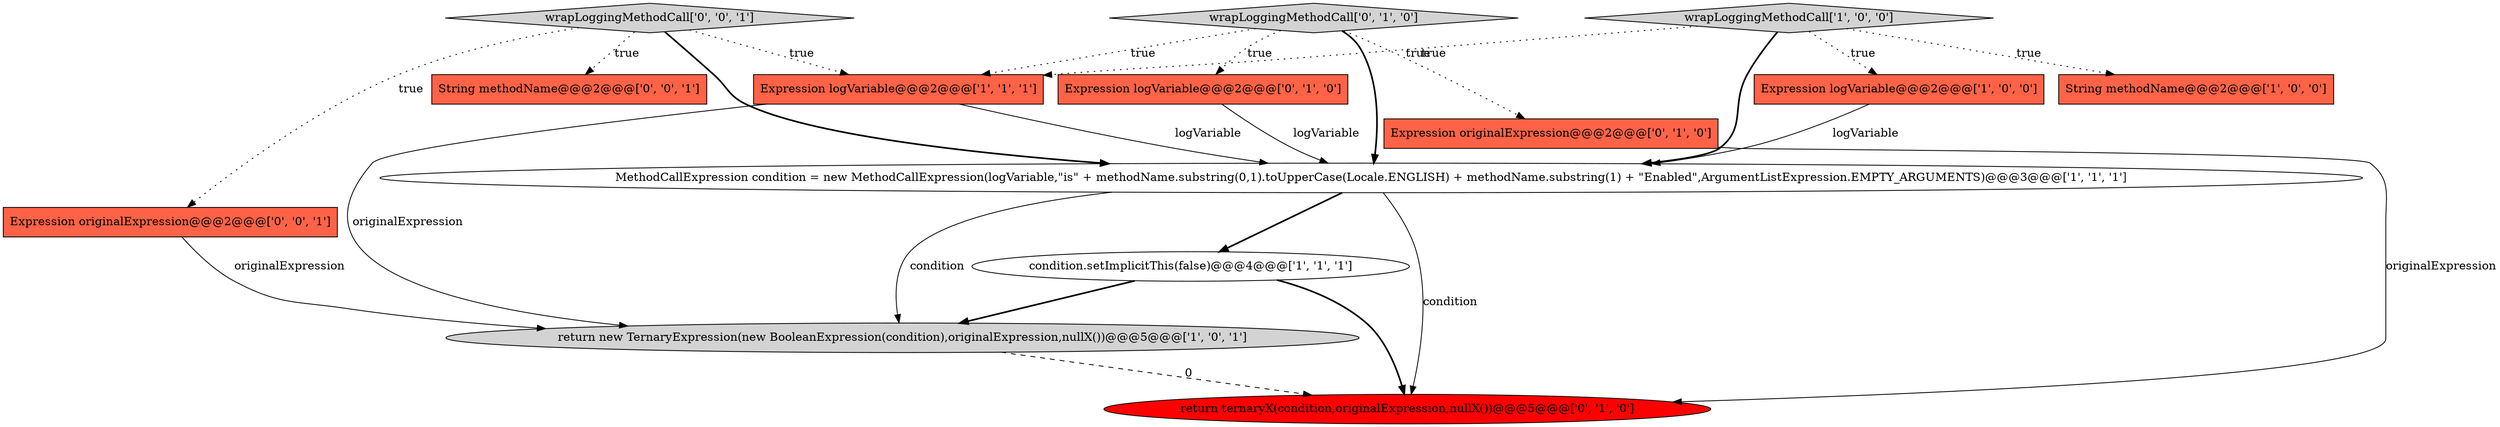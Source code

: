 digraph {
7 [style = filled, label = "Expression originalExpression@@@2@@@['0', '1', '0']", fillcolor = tomato, shape = box image = "AAA0AAABBB2BBB"];
9 [style = filled, label = "Expression logVariable@@@2@@@['0', '1', '0']", fillcolor = tomato, shape = box image = "AAA0AAABBB2BBB"];
13 [style = filled, label = "Expression originalExpression@@@2@@@['0', '0', '1']", fillcolor = tomato, shape = box image = "AAA0AAABBB3BBB"];
10 [style = filled, label = "wrapLoggingMethodCall['0', '1', '0']", fillcolor = lightgray, shape = diamond image = "AAA0AAABBB2BBB"];
12 [style = filled, label = "wrapLoggingMethodCall['0', '0', '1']", fillcolor = lightgray, shape = diamond image = "AAA0AAABBB3BBB"];
0 [style = filled, label = "return new TernaryExpression(new BooleanExpression(condition),originalExpression,nullX())@@@5@@@['1', '0', '1']", fillcolor = lightgray, shape = ellipse image = "AAA0AAABBB1BBB"];
6 [style = filled, label = "MethodCallExpression condition = new MethodCallExpression(logVariable,\"is\" + methodName.substring(0,1).toUpperCase(Locale.ENGLISH) + methodName.substring(1) + \"Enabled\",ArgumentListExpression.EMPTY_ARGUMENTS)@@@3@@@['1', '1', '1']", fillcolor = white, shape = ellipse image = "AAA0AAABBB1BBB"];
11 [style = filled, label = "String methodName@@@2@@@['0', '0', '1']", fillcolor = tomato, shape = box image = "AAA0AAABBB3BBB"];
4 [style = filled, label = "Expression logVariable@@@2@@@['1', '0', '0']", fillcolor = tomato, shape = box image = "AAA0AAABBB1BBB"];
2 [style = filled, label = "wrapLoggingMethodCall['1', '0', '0']", fillcolor = lightgray, shape = diamond image = "AAA0AAABBB1BBB"];
5 [style = filled, label = "Expression logVariable@@@2@@@['1', '1', '1']", fillcolor = tomato, shape = box image = "AAA0AAABBB1BBB"];
3 [style = filled, label = "condition.setImplicitThis(false)@@@4@@@['1', '1', '1']", fillcolor = white, shape = ellipse image = "AAA0AAABBB1BBB"];
1 [style = filled, label = "String methodName@@@2@@@['1', '0', '0']", fillcolor = tomato, shape = box image = "AAA0AAABBB1BBB"];
8 [style = filled, label = "return ternaryX(condition,originalExpression,nullX())@@@5@@@['0', '1', '0']", fillcolor = red, shape = ellipse image = "AAA1AAABBB2BBB"];
6->3 [style = bold, label=""];
5->6 [style = solid, label="logVariable"];
4->6 [style = solid, label="logVariable"];
2->6 [style = bold, label=""];
6->0 [style = solid, label="condition"];
13->0 [style = solid, label="originalExpression"];
10->9 [style = dotted, label="true"];
12->6 [style = bold, label=""];
10->5 [style = dotted, label="true"];
10->6 [style = bold, label=""];
3->0 [style = bold, label=""];
12->11 [style = dotted, label="true"];
12->13 [style = dotted, label="true"];
12->5 [style = dotted, label="true"];
2->1 [style = dotted, label="true"];
3->8 [style = bold, label=""];
2->4 [style = dotted, label="true"];
0->8 [style = dashed, label="0"];
2->5 [style = dotted, label="true"];
5->0 [style = solid, label="originalExpression"];
9->6 [style = solid, label="logVariable"];
7->8 [style = solid, label="originalExpression"];
10->7 [style = dotted, label="true"];
6->8 [style = solid, label="condition"];
}
